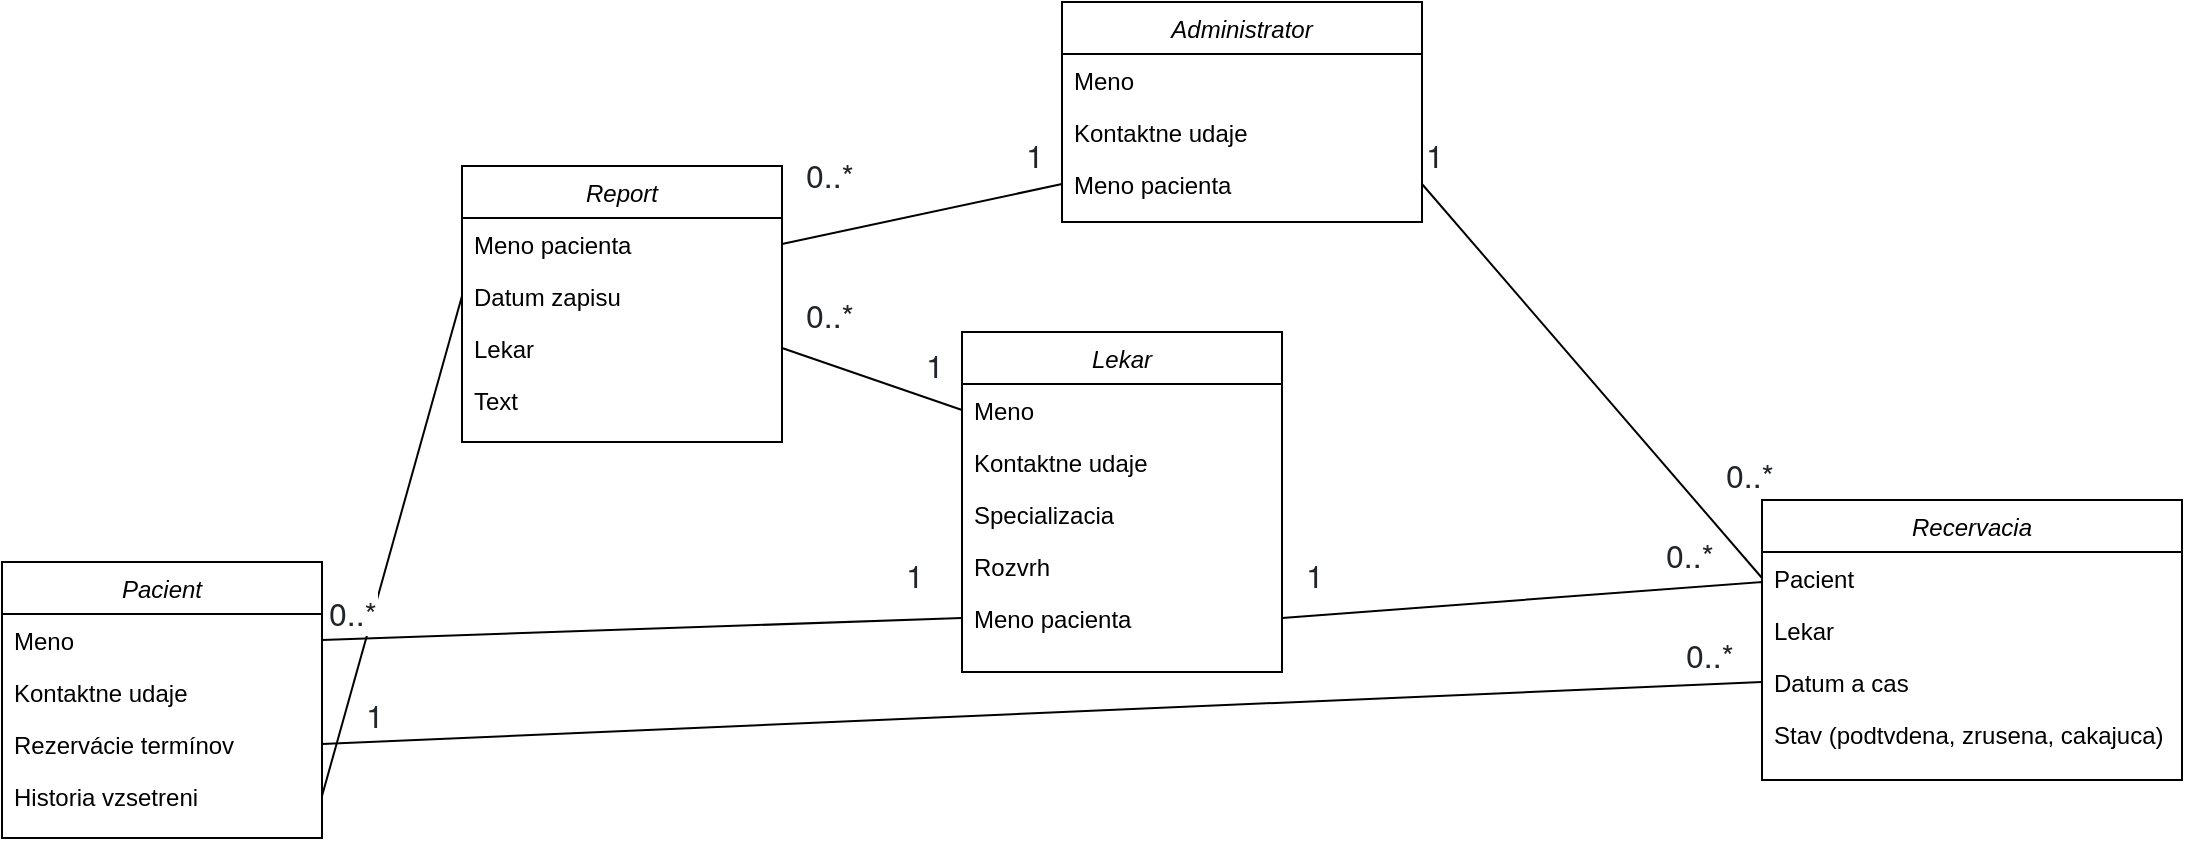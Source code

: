 <mxfile version="26.1.0">
  <diagram id="C5RBs43oDa-KdzZeNtuy" name="Page-1">
    <mxGraphModel dx="1488" dy="1308" grid="0" gridSize="10" guides="0" tooltips="1" connect="0" arrows="0" fold="1" page="0" pageScale="1" pageWidth="827" pageHeight="1169" math="0" shadow="0">
      <root>
        <mxCell id="WIyWlLk6GJQsqaUBKTNV-0" />
        <mxCell id="WIyWlLk6GJQsqaUBKTNV-1" parent="WIyWlLk6GJQsqaUBKTNV-0" />
        <mxCell id="SIPUVN5U4NCSUaF6MyJB-0" value="Pacient" style="swimlane;fontStyle=2;align=center;verticalAlign=top;childLayout=stackLayout;horizontal=1;startSize=26;horizontalStack=0;resizeParent=1;resizeLast=0;collapsible=1;marginBottom=0;rounded=0;shadow=0;strokeWidth=1;" parent="WIyWlLk6GJQsqaUBKTNV-1" vertex="1">
          <mxGeometry x="90" y="-200" width="160" height="138" as="geometry">
            <mxRectangle x="230" y="140" width="160" height="26" as="alternateBounds" />
          </mxGeometry>
        </mxCell>
        <mxCell id="SIPUVN5U4NCSUaF6MyJB-1" value="Meno" style="text;align=left;verticalAlign=top;spacingLeft=4;spacingRight=4;overflow=hidden;rotatable=0;points=[[0,0.5],[1,0.5]];portConstraint=eastwest;" parent="SIPUVN5U4NCSUaF6MyJB-0" vertex="1">
          <mxGeometry y="26" width="160" height="26" as="geometry" />
        </mxCell>
        <mxCell id="SIPUVN5U4NCSUaF6MyJB-2" value="Kontaktne udaje" style="text;align=left;verticalAlign=top;spacingLeft=4;spacingRight=4;overflow=hidden;rotatable=0;points=[[0,0.5],[1,0.5]];portConstraint=eastwest;rounded=0;shadow=0;html=0;" parent="SIPUVN5U4NCSUaF6MyJB-0" vertex="1">
          <mxGeometry y="52" width="160" height="26" as="geometry" />
        </mxCell>
        <mxCell id="SIPUVN5U4NCSUaF6MyJB-3" value="Rezervácie termínov" style="text;align=left;verticalAlign=top;spacingLeft=4;spacingRight=4;overflow=hidden;rotatable=0;points=[[0,0.5],[1,0.5]];portConstraint=eastwest;rounded=0;shadow=0;html=0;" parent="SIPUVN5U4NCSUaF6MyJB-0" vertex="1">
          <mxGeometry y="78" width="160" height="26" as="geometry" />
        </mxCell>
        <mxCell id="SIPUVN5U4NCSUaF6MyJB-6" value="Historia vzsetreni" style="text;align=left;verticalAlign=top;spacingLeft=4;spacingRight=4;overflow=hidden;rotatable=0;points=[[0,0.5],[1,0.5]];portConstraint=eastwest;rounded=0;shadow=0;html=0;" parent="SIPUVN5U4NCSUaF6MyJB-0" vertex="1">
          <mxGeometry y="104" width="160" height="26" as="geometry" />
        </mxCell>
        <mxCell id="SIPUVN5U4NCSUaF6MyJB-7" value="Lekar" style="swimlane;fontStyle=2;align=center;verticalAlign=top;childLayout=stackLayout;horizontal=1;startSize=26;horizontalStack=0;resizeParent=1;resizeLast=0;collapsible=1;marginBottom=0;rounded=0;shadow=0;strokeWidth=1;" parent="WIyWlLk6GJQsqaUBKTNV-1" vertex="1">
          <mxGeometry x="570" y="-315" width="160" height="170" as="geometry">
            <mxRectangle x="580" y="-100" width="160" height="26" as="alternateBounds" />
          </mxGeometry>
        </mxCell>
        <mxCell id="SIPUVN5U4NCSUaF6MyJB-8" value="Meno" style="text;align=left;verticalAlign=top;spacingLeft=4;spacingRight=4;overflow=hidden;rotatable=0;points=[[0,0.5],[1,0.5]];portConstraint=eastwest;" parent="SIPUVN5U4NCSUaF6MyJB-7" vertex="1">
          <mxGeometry y="26" width="160" height="26" as="geometry" />
        </mxCell>
        <mxCell id="SIPUVN5U4NCSUaF6MyJB-9" value="Kontaktne udaje" style="text;align=left;verticalAlign=top;spacingLeft=4;spacingRight=4;overflow=hidden;rotatable=0;points=[[0,0.5],[1,0.5]];portConstraint=eastwest;rounded=0;shadow=0;html=0;" parent="SIPUVN5U4NCSUaF6MyJB-7" vertex="1">
          <mxGeometry y="52" width="160" height="26" as="geometry" />
        </mxCell>
        <mxCell id="SIPUVN5U4NCSUaF6MyJB-10" value="Specializacia" style="text;align=left;verticalAlign=top;spacingLeft=4;spacingRight=4;overflow=hidden;rotatable=0;points=[[0,0.5],[1,0.5]];portConstraint=eastwest;rounded=0;shadow=0;html=0;" parent="SIPUVN5U4NCSUaF6MyJB-7" vertex="1">
          <mxGeometry y="78" width="160" height="26" as="geometry" />
        </mxCell>
        <mxCell id="SIPUVN5U4NCSUaF6MyJB-11" value="Rozvrh&#xa;" style="text;align=left;verticalAlign=top;spacingLeft=4;spacingRight=4;overflow=hidden;rotatable=0;points=[[0,0.5],[1,0.5]];portConstraint=eastwest;rounded=0;shadow=0;html=0;" parent="SIPUVN5U4NCSUaF6MyJB-7" vertex="1">
          <mxGeometry y="104" width="160" height="26" as="geometry" />
        </mxCell>
        <mxCell id="SIPUVN5U4NCSUaF6MyJB-13" value="Meno pacienta" style="text;align=left;verticalAlign=top;spacingLeft=4;spacingRight=4;overflow=hidden;rotatable=0;points=[[0,0.5],[1,0.5]];portConstraint=eastwest;rounded=0;shadow=0;html=0;" parent="SIPUVN5U4NCSUaF6MyJB-7" vertex="1">
          <mxGeometry y="130" width="160" height="26" as="geometry" />
        </mxCell>
        <mxCell id="SIPUVN5U4NCSUaF6MyJB-14" value="Administrator" style="swimlane;fontStyle=2;align=center;verticalAlign=top;childLayout=stackLayout;horizontal=1;startSize=26;horizontalStack=0;resizeParent=1;resizeLast=0;collapsible=1;marginBottom=0;rounded=0;shadow=0;strokeWidth=1;" parent="WIyWlLk6GJQsqaUBKTNV-1" vertex="1">
          <mxGeometry x="620" y="-480" width="180" height="110" as="geometry">
            <mxRectangle x="230" y="140" width="160" height="26" as="alternateBounds" />
          </mxGeometry>
        </mxCell>
        <mxCell id="SIPUVN5U4NCSUaF6MyJB-15" value="Meno" style="text;align=left;verticalAlign=top;spacingLeft=4;spacingRight=4;overflow=hidden;rotatable=0;points=[[0,0.5],[1,0.5]];portConstraint=eastwest;" parent="SIPUVN5U4NCSUaF6MyJB-14" vertex="1">
          <mxGeometry y="26" width="180" height="26" as="geometry" />
        </mxCell>
        <mxCell id="SIPUVN5U4NCSUaF6MyJB-16" value="Kontaktne udaje" style="text;align=left;verticalAlign=top;spacingLeft=4;spacingRight=4;overflow=hidden;rotatable=0;points=[[0,0.5],[1,0.5]];portConstraint=eastwest;rounded=0;shadow=0;html=0;" parent="SIPUVN5U4NCSUaF6MyJB-14" vertex="1">
          <mxGeometry y="52" width="180" height="26" as="geometry" />
        </mxCell>
        <mxCell id="SIPUVN5U4NCSUaF6MyJB-17" value="Meno pacienta" style="text;align=left;verticalAlign=top;spacingLeft=4;spacingRight=4;overflow=hidden;rotatable=0;points=[[0,0.5],[1,0.5]];portConstraint=eastwest;rounded=0;shadow=0;html=0;" parent="SIPUVN5U4NCSUaF6MyJB-14" vertex="1">
          <mxGeometry y="78" width="180" height="26" as="geometry" />
        </mxCell>
        <mxCell id="SIPUVN5U4NCSUaF6MyJB-19" value="Recervacia" style="swimlane;fontStyle=2;align=center;verticalAlign=top;childLayout=stackLayout;horizontal=1;startSize=26;horizontalStack=0;resizeParent=1;resizeLast=0;collapsible=1;marginBottom=0;rounded=0;shadow=0;strokeWidth=1;" parent="WIyWlLk6GJQsqaUBKTNV-1" vertex="1">
          <mxGeometry x="970" y="-231" width="210" height="140" as="geometry">
            <mxRectangle x="230" y="140" width="160" height="26" as="alternateBounds" />
          </mxGeometry>
        </mxCell>
        <mxCell id="SIPUVN5U4NCSUaF6MyJB-20" value="Pacient" style="text;align=left;verticalAlign=top;spacingLeft=4;spacingRight=4;overflow=hidden;rotatable=0;points=[[0,0.5],[1,0.5]];portConstraint=eastwest;" parent="SIPUVN5U4NCSUaF6MyJB-19" vertex="1">
          <mxGeometry y="26" width="210" height="26" as="geometry" />
        </mxCell>
        <mxCell id="SIPUVN5U4NCSUaF6MyJB-21" value="Lekar" style="text;align=left;verticalAlign=top;spacingLeft=4;spacingRight=4;overflow=hidden;rotatable=0;points=[[0,0.5],[1,0.5]];portConstraint=eastwest;rounded=0;shadow=0;html=0;" parent="SIPUVN5U4NCSUaF6MyJB-19" vertex="1">
          <mxGeometry y="52" width="210" height="26" as="geometry" />
        </mxCell>
        <mxCell id="SIPUVN5U4NCSUaF6MyJB-22" value="Datum a cas" style="text;align=left;verticalAlign=top;spacingLeft=4;spacingRight=4;overflow=hidden;rotatable=0;points=[[0,0.5],[1,0.5]];portConstraint=eastwest;rounded=0;shadow=0;html=0;" parent="SIPUVN5U4NCSUaF6MyJB-19" vertex="1">
          <mxGeometry y="78" width="210" height="26" as="geometry" />
        </mxCell>
        <mxCell id="SIPUVN5U4NCSUaF6MyJB-23" value="Stav (podtvdena, zrusena, cakajuca)" style="text;align=left;verticalAlign=top;spacingLeft=4;spacingRight=4;overflow=hidden;rotatable=0;points=[[0,0.5],[1,0.5]];portConstraint=eastwest;rounded=0;shadow=0;html=0;" parent="SIPUVN5U4NCSUaF6MyJB-19" vertex="1">
          <mxGeometry y="104" width="210" height="26" as="geometry" />
        </mxCell>
        <mxCell id="SIPUVN5U4NCSUaF6MyJB-28" value="Report" style="swimlane;fontStyle=2;align=center;verticalAlign=top;childLayout=stackLayout;horizontal=1;startSize=26;horizontalStack=0;resizeParent=1;resizeLast=0;collapsible=1;marginBottom=0;rounded=0;shadow=0;strokeWidth=1;" parent="WIyWlLk6GJQsqaUBKTNV-1" vertex="1">
          <mxGeometry x="320" y="-398" width="160" height="138" as="geometry">
            <mxRectangle x="230" y="140" width="160" height="26" as="alternateBounds" />
          </mxGeometry>
        </mxCell>
        <mxCell id="SIPUVN5U4NCSUaF6MyJB-29" value="Meno pacienta" style="text;align=left;verticalAlign=top;spacingLeft=4;spacingRight=4;overflow=hidden;rotatable=0;points=[[0,0.5],[1,0.5]];portConstraint=eastwest;" parent="SIPUVN5U4NCSUaF6MyJB-28" vertex="1">
          <mxGeometry y="26" width="160" height="26" as="geometry" />
        </mxCell>
        <mxCell id="SIPUVN5U4NCSUaF6MyJB-30" value="Datum zapisu" style="text;align=left;verticalAlign=top;spacingLeft=4;spacingRight=4;overflow=hidden;rotatable=0;points=[[0,0.5],[1,0.5]];portConstraint=eastwest;rounded=0;shadow=0;html=0;" parent="SIPUVN5U4NCSUaF6MyJB-28" vertex="1">
          <mxGeometry y="52" width="160" height="26" as="geometry" />
        </mxCell>
        <mxCell id="SIPUVN5U4NCSUaF6MyJB-31" value="Lekar" style="text;align=left;verticalAlign=top;spacingLeft=4;spacingRight=4;overflow=hidden;rotatable=0;points=[[0,0.5],[1,0.5]];portConstraint=eastwest;rounded=0;shadow=0;html=0;" parent="SIPUVN5U4NCSUaF6MyJB-28" vertex="1">
          <mxGeometry y="78" width="160" height="26" as="geometry" />
        </mxCell>
        <mxCell id="SIPUVN5U4NCSUaF6MyJB-32" value="Text" style="text;align=left;verticalAlign=top;spacingLeft=4;spacingRight=4;overflow=hidden;rotatable=0;points=[[0,0.5],[1,0.5]];portConstraint=eastwest;rounded=0;shadow=0;html=0;" parent="SIPUVN5U4NCSUaF6MyJB-28" vertex="1">
          <mxGeometry y="104" width="160" height="26" as="geometry" />
        </mxCell>
        <mxCell id="SIPUVN5U4NCSUaF6MyJB-34" value="" style="endArrow=none;html=1;rounded=0;entryX=1;entryY=0.5;entryDx=0;entryDy=0;exitX=0;exitY=0.5;exitDx=0;exitDy=0;" parent="WIyWlLk6GJQsqaUBKTNV-1" source="SIPUVN5U4NCSUaF6MyJB-30" target="SIPUVN5U4NCSUaF6MyJB-6" edge="1">
          <mxGeometry width="50" height="50" relative="1" as="geometry">
            <mxPoint x="403" y="-160" as="sourcePoint" />
            <mxPoint x="453" y="-210" as="targetPoint" />
          </mxGeometry>
        </mxCell>
        <mxCell id="SIPUVN5U4NCSUaF6MyJB-38" value="" style="endArrow=none;html=1;rounded=0;exitX=0;exitY=0.5;exitDx=0;exitDy=0;entryX=1;entryY=0.5;entryDx=0;entryDy=0;" parent="WIyWlLk6GJQsqaUBKTNV-1" source="SIPUVN5U4NCSUaF6MyJB-8" target="SIPUVN5U4NCSUaF6MyJB-31" edge="1">
          <mxGeometry width="50" height="50" relative="1" as="geometry">
            <mxPoint x="690" y="-80" as="sourcePoint" />
            <mxPoint x="740" y="-130" as="targetPoint" />
          </mxGeometry>
        </mxCell>
        <mxCell id="SIPUVN5U4NCSUaF6MyJB-40" value="" style="endArrow=none;html=1;rounded=0;entryX=1;entryY=0.5;entryDx=0;entryDy=0;exitX=0;exitY=0.5;exitDx=0;exitDy=0;" parent="WIyWlLk6GJQsqaUBKTNV-1" source="SIPUVN5U4NCSUaF6MyJB-20" target="SIPUVN5U4NCSUaF6MyJB-17" edge="1">
          <mxGeometry width="50" height="50" relative="1" as="geometry">
            <mxPoint x="690" y="-80" as="sourcePoint" />
            <mxPoint x="740" y="-130" as="targetPoint" />
          </mxGeometry>
        </mxCell>
        <mxCell id="SIPUVN5U4NCSUaF6MyJB-42" value="" style="endArrow=none;html=1;rounded=0;exitX=1;exitY=0.5;exitDx=0;exitDy=0;entryX=0;entryY=0.5;entryDx=0;entryDy=0;" parent="WIyWlLk6GJQsqaUBKTNV-1" source="SIPUVN5U4NCSUaF6MyJB-13" target="SIPUVN5U4NCSUaF6MyJB-21" edge="1">
          <mxGeometry width="50" height="50" relative="1" as="geometry">
            <mxPoint x="660" y="-120" as="sourcePoint" />
            <mxPoint x="710" y="-170" as="targetPoint" />
            <Array as="points">
              <mxPoint x="970" y="-190" />
            </Array>
          </mxGeometry>
        </mxCell>
        <mxCell id="SIPUVN5U4NCSUaF6MyJB-45" value="" style="endArrow=none;html=1;rounded=0;exitX=0;exitY=0.5;exitDx=0;exitDy=0;entryX=1;entryY=0.5;entryDx=0;entryDy=0;" parent="WIyWlLk6GJQsqaUBKTNV-1" source="SIPUVN5U4NCSUaF6MyJB-13" target="SIPUVN5U4NCSUaF6MyJB-1" edge="1">
          <mxGeometry width="50" height="50" relative="1" as="geometry">
            <mxPoint x="620" y="10" as="sourcePoint" />
            <mxPoint x="670" y="-40" as="targetPoint" />
          </mxGeometry>
        </mxCell>
        <mxCell id="SIPUVN5U4NCSUaF6MyJB-48" value="" style="endArrow=none;html=1;rounded=0;exitX=1;exitY=0.5;exitDx=0;exitDy=0;entryX=0;entryY=0.5;entryDx=0;entryDy=0;" parent="WIyWlLk6GJQsqaUBKTNV-1" source="SIPUVN5U4NCSUaF6MyJB-3" target="SIPUVN5U4NCSUaF6MyJB-22" edge="1">
          <mxGeometry width="50" height="50" relative="1" as="geometry">
            <mxPoint x="620" y="-10" as="sourcePoint" />
            <mxPoint x="670" y="-60" as="targetPoint" />
          </mxGeometry>
        </mxCell>
        <mxCell id="SIPUVN5U4NCSUaF6MyJB-50" value="" style="endArrow=none;html=1;rounded=0;entryX=0;entryY=0.5;entryDx=0;entryDy=0;exitX=1;exitY=0.5;exitDx=0;exitDy=0;" parent="WIyWlLk6GJQsqaUBKTNV-1" source="SIPUVN5U4NCSUaF6MyJB-29" target="SIPUVN5U4NCSUaF6MyJB-17" edge="1">
          <mxGeometry width="50" height="50" relative="1" as="geometry">
            <mxPoint x="730" y="-260" as="sourcePoint" />
            <mxPoint x="780" y="-310" as="targetPoint" />
          </mxGeometry>
        </mxCell>
        <mxCell id="SIPUVN5U4NCSUaF6MyJB-52" value="&lt;span style=&quot;color: rgb(33, 37, 41); font-family: &amp;quot;Fira Sans&amp;quot;, &amp;quot;Helvetica Neue&amp;quot;, Helvetica, Arial, sans-serif; font-size: 16px; font-style: normal; font-variant-ligatures: normal; font-variant-caps: normal; font-weight: 400; letter-spacing: normal; orphans: 2; text-align: -webkit-left; text-indent: 0px; text-transform: none; widows: 2; word-spacing: 0px; -webkit-text-stroke-width: 0px; white-space: normal; background-color: rgb(255, 255, 255); text-decoration-thickness: initial; text-decoration-style: initial; text-decoration-color: initial; display: inline !important; float: none;&quot;&gt;1&lt;/span&gt;" style="text;whiteSpace=wrap;html=1;" parent="WIyWlLk6GJQsqaUBKTNV-1" vertex="1">
          <mxGeometry x="550" y="-315" width="40" height="40" as="geometry" />
        </mxCell>
        <mxCell id="SIPUVN5U4NCSUaF6MyJB-54" value="&lt;span style=&quot;color: rgb(33, 37, 41); font-family: &amp;quot;Fira Sans&amp;quot;, &amp;quot;Helvetica Neue&amp;quot;, Helvetica, Arial, sans-serif; font-size: 16px; font-style: normal; font-variant-ligatures: normal; font-variant-caps: normal; font-weight: 400; letter-spacing: normal; orphans: 2; text-align: -webkit-left; text-indent: 0px; text-transform: none; widows: 2; word-spacing: 0px; -webkit-text-stroke-width: 0px; white-space: normal; background-color: rgb(255, 255, 255); text-decoration-thickness: initial; text-decoration-style: initial; text-decoration-color: initial; float: none; display: inline !important;&quot;&gt;0..*&lt;/span&gt;" style="text;whiteSpace=wrap;html=1;" parent="WIyWlLk6GJQsqaUBKTNV-1" vertex="1">
          <mxGeometry x="490" y="-340" width="40" height="40" as="geometry" />
        </mxCell>
        <mxCell id="SIPUVN5U4NCSUaF6MyJB-55" value="&lt;span style=&quot;color: rgb(33, 37, 41); font-family: &amp;quot;Fira Sans&amp;quot;, &amp;quot;Helvetica Neue&amp;quot;, Helvetica, Arial, sans-serif; font-size: 16px; font-style: normal; font-variant-ligatures: normal; font-variant-caps: normal; font-weight: 400; letter-spacing: normal; orphans: 2; text-align: -webkit-left; text-indent: 0px; text-transform: none; widows: 2; word-spacing: 0px; -webkit-text-stroke-width: 0px; white-space: normal; background-color: rgb(255, 255, 255); text-decoration-thickness: initial; text-decoration-style: initial; text-decoration-color: initial; float: none; display: inline !important;&quot;&gt;1&lt;/span&gt;" style="text;whiteSpace=wrap;html=1;" parent="WIyWlLk6GJQsqaUBKTNV-1" vertex="1">
          <mxGeometry x="800" y="-420" width="60" height="40" as="geometry" />
        </mxCell>
        <mxCell id="SIPUVN5U4NCSUaF6MyJB-56" value="&lt;span style=&quot;color: rgb(33, 37, 41); font-family: &amp;quot;Fira Sans&amp;quot;, &amp;quot;Helvetica Neue&amp;quot;, Helvetica, Arial, sans-serif; font-size: 16px; font-style: normal; font-variant-ligatures: normal; font-variant-caps: normal; font-weight: 400; letter-spacing: normal; orphans: 2; text-align: -webkit-left; text-indent: 0px; text-transform: none; widows: 2; word-spacing: 0px; -webkit-text-stroke-width: 0px; white-space: normal; background-color: rgb(255, 255, 255); text-decoration-thickness: initial; text-decoration-style: initial; text-decoration-color: initial; display: inline !important; float: none;&quot;&gt;0..*&lt;/span&gt;" style="text;whiteSpace=wrap;html=1;" parent="WIyWlLk6GJQsqaUBKTNV-1" vertex="1">
          <mxGeometry x="950" y="-260" width="60" height="40" as="geometry" />
        </mxCell>
        <mxCell id="SIPUVN5U4NCSUaF6MyJB-57" value="&lt;span style=&quot;color: rgb(33, 37, 41); font-family: &amp;quot;Fira Sans&amp;quot;, &amp;quot;Helvetica Neue&amp;quot;, Helvetica, Arial, sans-serif; font-size: 16px; font-style: normal; font-variant-ligatures: normal; font-variant-caps: normal; font-weight: 400; letter-spacing: normal; orphans: 2; text-align: -webkit-left; text-indent: 0px; text-transform: none; widows: 2; word-spacing: 0px; -webkit-text-stroke-width: 0px; white-space: normal; background-color: rgb(255, 255, 255); text-decoration-thickness: initial; text-decoration-style: initial; text-decoration-color: initial; display: inline !important; float: none;&quot;&gt;1&lt;/span&gt;" style="text;whiteSpace=wrap;html=1;" parent="WIyWlLk6GJQsqaUBKTNV-1" vertex="1">
          <mxGeometry x="540" y="-210" width="40" height="40" as="geometry" />
        </mxCell>
        <mxCell id="SIPUVN5U4NCSUaF6MyJB-58" value="&lt;span style=&quot;color: rgb(33, 37, 41); font-family: &amp;quot;Fira Sans&amp;quot;, &amp;quot;Helvetica Neue&amp;quot;, Helvetica, Arial, sans-serif; font-size: 16px; text-align: -webkit-left; text-wrap: wrap; background-color: rgb(255, 255, 255);&quot;&gt;0..*&lt;/span&gt;" style="text;html=1;align=center;verticalAlign=middle;resizable=0;points=[];autosize=1;strokeColor=none;fillColor=none;" parent="WIyWlLk6GJQsqaUBKTNV-1" vertex="1">
          <mxGeometry x="240" y="-190" width="50" height="30" as="geometry" />
        </mxCell>
        <mxCell id="SIPUVN5U4NCSUaF6MyJB-59" value="&lt;span style=&quot;color: rgb(33, 37, 41); font-family: &amp;quot;Fira Sans&amp;quot;, &amp;quot;Helvetica Neue&amp;quot;, Helvetica, Arial, sans-serif; font-size: 16px; font-style: normal; font-variant-ligatures: normal; font-variant-caps: normal; font-weight: 400; letter-spacing: normal; orphans: 2; text-align: -webkit-left; text-indent: 0px; text-transform: none; widows: 2; word-spacing: 0px; -webkit-text-stroke-width: 0px; white-space: normal; background-color: rgb(255, 255, 255); text-decoration-thickness: initial; text-decoration-style: initial; text-decoration-color: initial; float: none; display: inline !important;&quot;&gt;1&lt;/span&gt;" style="text;whiteSpace=wrap;html=1;" parent="WIyWlLk6GJQsqaUBKTNV-1" vertex="1">
          <mxGeometry x="600" y="-420" width="60" height="40" as="geometry" />
        </mxCell>
        <mxCell id="SIPUVN5U4NCSUaF6MyJB-61" value="&lt;span style=&quot;color: rgb(33, 37, 41); font-family: &amp;quot;Fira Sans&amp;quot;, &amp;quot;Helvetica Neue&amp;quot;, Helvetica, Arial, sans-serif; font-size: 16px; font-style: normal; font-variant-ligatures: normal; font-variant-caps: normal; font-weight: 400; letter-spacing: normal; orphans: 2; text-align: -webkit-left; text-indent: 0px; text-transform: none; widows: 2; word-spacing: 0px; -webkit-text-stroke-width: 0px; white-space: normal; background-color: rgb(255, 255, 255); text-decoration-thickness: initial; text-decoration-style: initial; text-decoration-color: initial; float: none; display: inline !important;&quot;&gt;0..*&lt;/span&gt;" style="text;whiteSpace=wrap;html=1;" parent="WIyWlLk6GJQsqaUBKTNV-1" vertex="1">
          <mxGeometry x="490" y="-410" width="40" height="40" as="geometry" />
        </mxCell>
        <mxCell id="SIPUVN5U4NCSUaF6MyJB-63" value="&lt;span style=&quot;color: rgb(33, 37, 41); font-family: &amp;quot;Fira Sans&amp;quot;, &amp;quot;Helvetica Neue&amp;quot;, Helvetica, Arial, sans-serif; font-size: 16px; font-style: normal; font-variant-ligatures: normal; font-variant-caps: normal; font-weight: 400; letter-spacing: normal; orphans: 2; text-align: -webkit-left; text-indent: 0px; text-transform: none; widows: 2; word-spacing: 0px; -webkit-text-stroke-width: 0px; white-space: normal; background-color: rgb(255, 255, 255); text-decoration-thickness: initial; text-decoration-style: initial; text-decoration-color: initial; display: inline !important; float: none;&quot;&gt;1&lt;/span&gt;" style="text;whiteSpace=wrap;html=1;" parent="WIyWlLk6GJQsqaUBKTNV-1" vertex="1">
          <mxGeometry x="740" y="-210" width="40" height="40" as="geometry" />
        </mxCell>
        <mxCell id="SIPUVN5U4NCSUaF6MyJB-64" value="&lt;span style=&quot;color: rgb(33, 37, 41); font-family: &amp;quot;Fira Sans&amp;quot;, &amp;quot;Helvetica Neue&amp;quot;, Helvetica, Arial, sans-serif; font-size: 16px; font-style: normal; font-variant-ligatures: normal; font-variant-caps: normal; font-weight: 400; letter-spacing: normal; orphans: 2; text-align: -webkit-left; text-indent: 0px; text-transform: none; widows: 2; word-spacing: 0px; -webkit-text-stroke-width: 0px; white-space: normal; background-color: rgb(255, 255, 255); text-decoration-thickness: initial; text-decoration-style: initial; text-decoration-color: initial; float: none; display: inline !important;&quot;&gt;0..*&lt;/span&gt;" style="text;whiteSpace=wrap;html=1;" parent="WIyWlLk6GJQsqaUBKTNV-1" vertex="1">
          <mxGeometry x="920" y="-220" width="40" height="40" as="geometry" />
        </mxCell>
        <mxCell id="SIPUVN5U4NCSUaF6MyJB-65" value="&lt;span style=&quot;color: rgb(33, 37, 41); font-family: &amp;quot;Fira Sans&amp;quot;, &amp;quot;Helvetica Neue&amp;quot;, Helvetica, Arial, sans-serif; font-size: 16px; font-style: normal; font-variant-ligatures: normal; font-variant-caps: normal; font-weight: 400; letter-spacing: normal; orphans: 2; text-align: -webkit-left; text-indent: 0px; text-transform: none; widows: 2; word-spacing: 0px; -webkit-text-stroke-width: 0px; white-space: normal; background-color: rgb(255, 255, 255); text-decoration-thickness: initial; text-decoration-style: initial; text-decoration-color: initial; float: none; display: inline !important;&quot;&gt;1&lt;/span&gt;" style="text;whiteSpace=wrap;html=1;" parent="WIyWlLk6GJQsqaUBKTNV-1" vertex="1">
          <mxGeometry x="270" y="-140" width="40" height="40" as="geometry" />
        </mxCell>
        <mxCell id="SIPUVN5U4NCSUaF6MyJB-69" value="&lt;span style=&quot;color: rgb(33, 37, 41); font-family: &amp;quot;Fira Sans&amp;quot;, &amp;quot;Helvetica Neue&amp;quot;, Helvetica, Arial, sans-serif; font-size: 16px; font-style: normal; font-variant-ligatures: normal; font-variant-caps: normal; font-weight: 400; letter-spacing: normal; orphans: 2; text-align: -webkit-left; text-indent: 0px; text-transform: none; widows: 2; word-spacing: 0px; -webkit-text-stroke-width: 0px; white-space: normal; background-color: rgb(255, 255, 255); text-decoration-thickness: initial; text-decoration-style: initial; text-decoration-color: initial; float: none; display: inline !important;&quot;&gt;0..*&lt;/span&gt;" style="text;whiteSpace=wrap;html=1;" parent="WIyWlLk6GJQsqaUBKTNV-1" vertex="1">
          <mxGeometry x="930" y="-170" width="40" height="40" as="geometry" />
        </mxCell>
      </root>
    </mxGraphModel>
  </diagram>
</mxfile>
